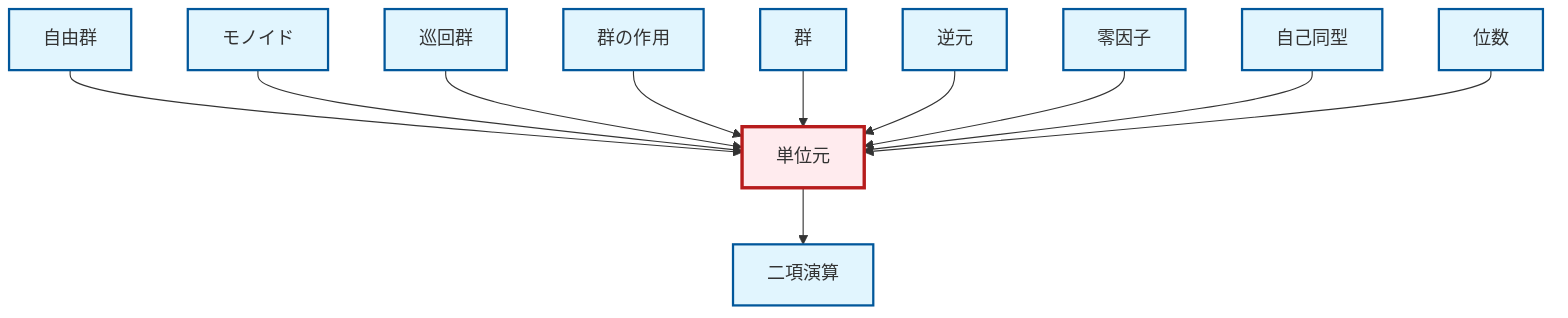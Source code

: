 graph TD
    classDef definition fill:#e1f5fe,stroke:#01579b,stroke-width:2px
    classDef theorem fill:#f3e5f5,stroke:#4a148c,stroke-width:2px
    classDef axiom fill:#fff3e0,stroke:#e65100,stroke-width:2px
    classDef example fill:#e8f5e9,stroke:#1b5e20,stroke-width:2px
    classDef current fill:#ffebee,stroke:#b71c1c,stroke-width:3px
    def-inverse-element["逆元"]:::definition
    def-order["位数"]:::definition
    def-group["群"]:::definition
    def-group-action["群の作用"]:::definition
    def-cyclic-group["巡回群"]:::definition
    def-identity-element["単位元"]:::definition
    def-monoid["モノイド"]:::definition
    def-zero-divisor["零因子"]:::definition
    def-free-group["自由群"]:::definition
    def-binary-operation["二項演算"]:::definition
    def-automorphism["自己同型"]:::definition
    def-free-group --> def-identity-element
    def-monoid --> def-identity-element
    def-cyclic-group --> def-identity-element
    def-group-action --> def-identity-element
    def-group --> def-identity-element
    def-inverse-element --> def-identity-element
    def-zero-divisor --> def-identity-element
    def-identity-element --> def-binary-operation
    def-automorphism --> def-identity-element
    def-order --> def-identity-element
    class def-identity-element current